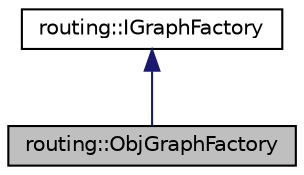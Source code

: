 digraph "routing::ObjGraphFactory"
{
 // LATEX_PDF_SIZE
  edge [fontname="Helvetica",fontsize="10",labelfontname="Helvetica",labelfontsize="10"];
  node [fontname="Helvetica",fontsize="10",shape=record];
  Node1 [label="routing::ObjGraphFactory",height=0.2,width=0.4,color="black", fillcolor="grey75", style="filled", fontcolor="black",tooltip=" "];
  Node2 -> Node1 [dir="back",color="midnightblue",fontsize="10",style="solid"];
  Node2 [label="routing::IGraphFactory",height=0.2,width=0.4,color="black", fillcolor="white", style="filled",URL="$classrouting_1_1IGraphFactory.html",tooltip=" "];
}
